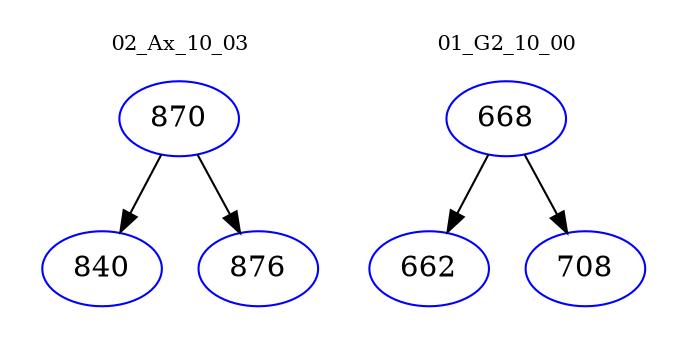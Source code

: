 digraph{
subgraph cluster_0 {
color = white
label = "02_Ax_10_03";
fontsize=10;
T0_870 [label="870", color="blue"]
T0_870 -> T0_840 [color="black"]
T0_840 [label="840", color="blue"]
T0_870 -> T0_876 [color="black"]
T0_876 [label="876", color="blue"]
}
subgraph cluster_1 {
color = white
label = "01_G2_10_00";
fontsize=10;
T1_668 [label="668", color="blue"]
T1_668 -> T1_662 [color="black"]
T1_662 [label="662", color="blue"]
T1_668 -> T1_708 [color="black"]
T1_708 [label="708", color="blue"]
}
}

